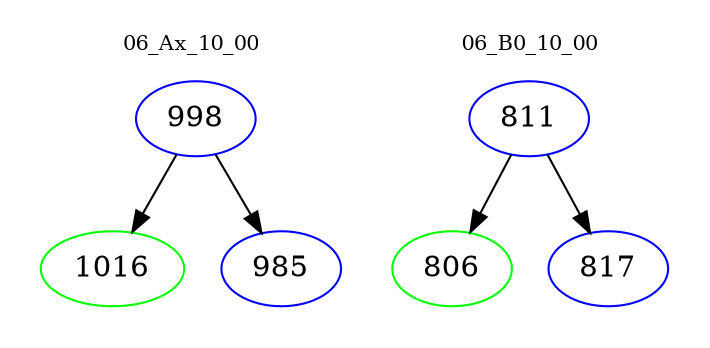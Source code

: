 digraph{
subgraph cluster_0 {
color = white
label = "06_Ax_10_00";
fontsize=10;
T0_998 [label="998", color="blue"]
T0_998 -> T0_1016 [color="black"]
T0_1016 [label="1016", color="green"]
T0_998 -> T0_985 [color="black"]
T0_985 [label="985", color="blue"]
}
subgraph cluster_1 {
color = white
label = "06_B0_10_00";
fontsize=10;
T1_811 [label="811", color="blue"]
T1_811 -> T1_806 [color="black"]
T1_806 [label="806", color="green"]
T1_811 -> T1_817 [color="black"]
T1_817 [label="817", color="blue"]
}
}
